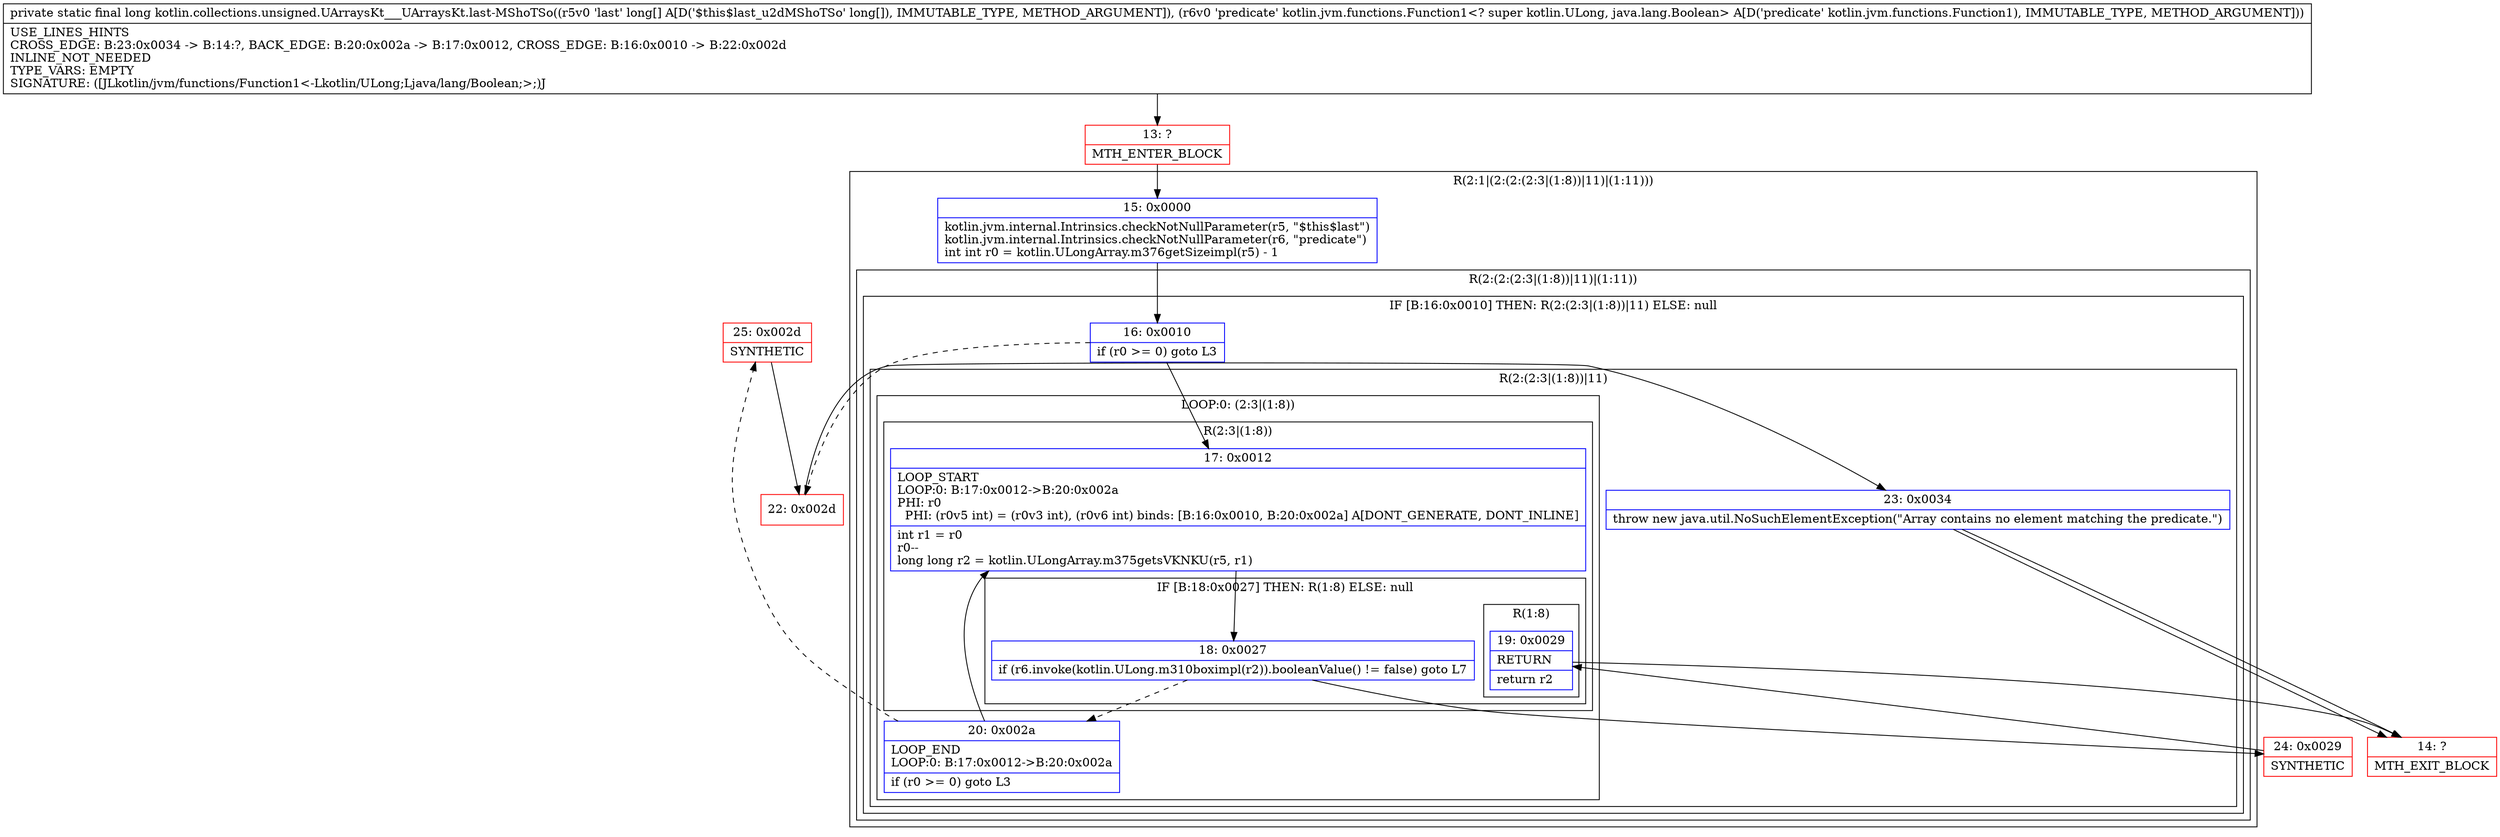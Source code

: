 digraph "CFG forkotlin.collections.unsigned.UArraysKt___UArraysKt.last\-MShoTSo([JLkotlin\/jvm\/functions\/Function1;)J" {
subgraph cluster_Region_286818965 {
label = "R(2:1|(2:(2:(2:3|(1:8))|11)|(1:11)))";
node [shape=record,color=blue];
Node_15 [shape=record,label="{15\:\ 0x0000|kotlin.jvm.internal.Intrinsics.checkNotNullParameter(r5, \"$this$last\")\lkotlin.jvm.internal.Intrinsics.checkNotNullParameter(r6, \"predicate\")\lint int r0 = kotlin.ULongArray.m376getSizeimpl(r5) \- 1\l}"];
subgraph cluster_Region_467903010 {
label = "R(2:(2:(2:3|(1:8))|11)|(1:11))";
node [shape=record,color=blue];
subgraph cluster_IfRegion_1706870234 {
label = "IF [B:16:0x0010] THEN: R(2:(2:3|(1:8))|11) ELSE: null";
node [shape=record,color=blue];
Node_16 [shape=record,label="{16\:\ 0x0010|if (r0 \>= 0) goto L3\l}"];
subgraph cluster_Region_1347393015 {
label = "R(2:(2:3|(1:8))|11)";
node [shape=record,color=blue];
subgraph cluster_LoopRegion_524846229 {
label = "LOOP:0: (2:3|(1:8))";
node [shape=record,color=blue];
Node_20 [shape=record,label="{20\:\ 0x002a|LOOP_END\lLOOP:0: B:17:0x0012\-\>B:20:0x002a\l|if (r0 \>= 0) goto L3\l}"];
subgraph cluster_Region_1919345228 {
label = "R(2:3|(1:8))";
node [shape=record,color=blue];
Node_17 [shape=record,label="{17\:\ 0x0012|LOOP_START\lLOOP:0: B:17:0x0012\-\>B:20:0x002a\lPHI: r0 \l  PHI: (r0v5 int) = (r0v3 int), (r0v6 int) binds: [B:16:0x0010, B:20:0x002a] A[DONT_GENERATE, DONT_INLINE]\l|int r1 = r0\lr0\-\-\llong long r2 = kotlin.ULongArray.m375getsVKNKU(r5, r1)\l}"];
subgraph cluster_IfRegion_1242673603 {
label = "IF [B:18:0x0027] THEN: R(1:8) ELSE: null";
node [shape=record,color=blue];
Node_18 [shape=record,label="{18\:\ 0x0027|if (r6.invoke(kotlin.ULong.m310boximpl(r2)).booleanValue() != false) goto L7\l}"];
subgraph cluster_Region_262168143 {
label = "R(1:8)";
node [shape=record,color=blue];
Node_19 [shape=record,label="{19\:\ 0x0029|RETURN\l|return r2\l}"];
}
}
}
}
Node_23 [shape=record,label="{23\:\ 0x0034|throw new java.util.NoSuchElementException(\"Array contains no element matching the predicate.\")\l}"];
}
}
subgraph cluster_Region_1861254149 {
label = "R(1:11)";
node [shape=record,color=blue];
Node_23 [shape=record,label="{23\:\ 0x0034|throw new java.util.NoSuchElementException(\"Array contains no element matching the predicate.\")\l}"];
}
}
}
Node_13 [shape=record,color=red,label="{13\:\ ?|MTH_ENTER_BLOCK\l}"];
Node_25 [shape=record,color=red,label="{25\:\ 0x002d|SYNTHETIC\l}"];
Node_24 [shape=record,color=red,label="{24\:\ 0x0029|SYNTHETIC\l}"];
Node_14 [shape=record,color=red,label="{14\:\ ?|MTH_EXIT_BLOCK\l}"];
Node_22 [shape=record,color=red,label="{22\:\ 0x002d}"];
MethodNode[shape=record,label="{private static final long kotlin.collections.unsigned.UArraysKt___UArraysKt.last\-MShoTSo((r5v0 'last' long[] A[D('$this$last_u2dMShoTSo' long[]), IMMUTABLE_TYPE, METHOD_ARGUMENT]), (r6v0 'predicate' kotlin.jvm.functions.Function1\<? super kotlin.ULong, java.lang.Boolean\> A[D('predicate' kotlin.jvm.functions.Function1), IMMUTABLE_TYPE, METHOD_ARGUMENT]))  | USE_LINES_HINTS\lCROSS_EDGE: B:23:0x0034 \-\> B:14:?, BACK_EDGE: B:20:0x002a \-\> B:17:0x0012, CROSS_EDGE: B:16:0x0010 \-\> B:22:0x002d\lINLINE_NOT_NEEDED\lTYPE_VARS: EMPTY\lSIGNATURE: ([JLkotlin\/jvm\/functions\/Function1\<\-Lkotlin\/ULong;Ljava\/lang\/Boolean;\>;)J\l}"];
MethodNode -> Node_13;Node_15 -> Node_16;
Node_16 -> Node_17;
Node_16 -> Node_22[style=dashed];
Node_20 -> Node_17;
Node_20 -> Node_25[style=dashed];
Node_17 -> Node_18;
Node_18 -> Node_20[style=dashed];
Node_18 -> Node_24;
Node_19 -> Node_14;
Node_23 -> Node_14;
Node_23 -> Node_14;
Node_13 -> Node_15;
Node_25 -> Node_22;
Node_24 -> Node_19;
Node_22 -> Node_23;
}


